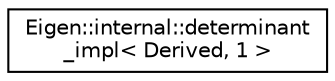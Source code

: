digraph "Graphical Class Hierarchy"
{
  edge [fontname="Helvetica",fontsize="10",labelfontname="Helvetica",labelfontsize="10"];
  node [fontname="Helvetica",fontsize="10",shape=record];
  rankdir="LR";
  Node1 [label="Eigen::internal::determinant\l_impl\< Derived, 1 \>",height=0.2,width=0.4,color="black", fillcolor="white", style="filled",URL="$struct_eigen_1_1internal_1_1determinant__impl_3_01_derived_00_011_01_4.html"];
}
